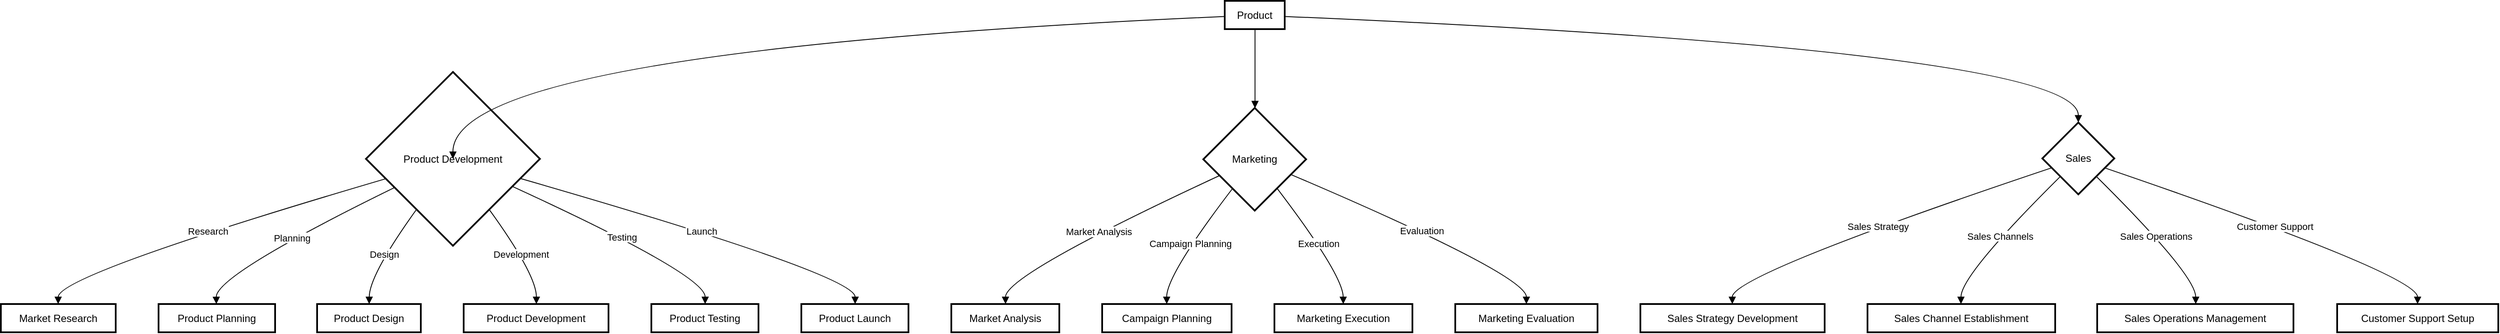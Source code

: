 <mxfile version="24.2.8" type="github">
  <diagram name="Page-1" id="qAFJEUZ8D0z5sjaMJnwo">
    <mxGraphModel dx="1720" dy="743" grid="1" gridSize="10" guides="1" tooltips="1" connect="1" arrows="1" fold="1" page="1" pageScale="1" pageWidth="850" pageHeight="1100" math="0" shadow="0">
      <root>
        <mxCell id="0" />
        <mxCell id="1" parent="0" />
        <mxCell id="39LfE3mtBvrMUqv4PmMY-2" value="Product" style="whiteSpace=wrap;strokeWidth=2;" vertex="1" parent="1">
          <mxGeometry x="1448" y="20" width="70" height="33" as="geometry" />
        </mxCell>
        <mxCell id="39LfE3mtBvrMUqv4PmMY-3" value="Product Development" style="rhombus;strokeWidth=2;whiteSpace=wrap;" vertex="1" parent="1">
          <mxGeometry x="446" y="103" width="203" height="203" as="geometry" />
        </mxCell>
        <mxCell id="39LfE3mtBvrMUqv4PmMY-4" value="Market Research" style="whiteSpace=wrap;strokeWidth=2;" vertex="1" parent="1">
          <mxGeometry x="20" y="374" width="134" height="33" as="geometry" />
        </mxCell>
        <mxCell id="39LfE3mtBvrMUqv4PmMY-5" value="Product Planning" style="whiteSpace=wrap;strokeWidth=2;" vertex="1" parent="1">
          <mxGeometry x="204" y="374" width="136" height="33" as="geometry" />
        </mxCell>
        <mxCell id="39LfE3mtBvrMUqv4PmMY-6" value="Product Design" style="whiteSpace=wrap;strokeWidth=2;" vertex="1" parent="1">
          <mxGeometry x="389" y="374" width="121" height="33" as="geometry" />
        </mxCell>
        <mxCell id="39LfE3mtBvrMUqv4PmMY-7" value="Product Development" style="whiteSpace=wrap;strokeWidth=2;" vertex="1" parent="1">
          <mxGeometry x="560" y="374" width="169" height="33" as="geometry" />
        </mxCell>
        <mxCell id="39LfE3mtBvrMUqv4PmMY-8" value="Product Testing" style="whiteSpace=wrap;strokeWidth=2;" vertex="1" parent="1">
          <mxGeometry x="779" y="374" width="125" height="33" as="geometry" />
        </mxCell>
        <mxCell id="39LfE3mtBvrMUqv4PmMY-9" value="Product Launch" style="whiteSpace=wrap;strokeWidth=2;" vertex="1" parent="1">
          <mxGeometry x="954" y="374" width="125" height="33" as="geometry" />
        </mxCell>
        <mxCell id="39LfE3mtBvrMUqv4PmMY-10" value="Marketing" style="rhombus;strokeWidth=2;whiteSpace=wrap;" vertex="1" parent="1">
          <mxGeometry x="1423" y="145" width="120" height="120" as="geometry" />
        </mxCell>
        <mxCell id="39LfE3mtBvrMUqv4PmMY-11" value="Market Analysis" style="whiteSpace=wrap;strokeWidth=2;" vertex="1" parent="1">
          <mxGeometry x="1129" y="374" width="126" height="33" as="geometry" />
        </mxCell>
        <mxCell id="39LfE3mtBvrMUqv4PmMY-12" value="Campaign Planning" style="whiteSpace=wrap;strokeWidth=2;" vertex="1" parent="1">
          <mxGeometry x="1305" y="374" width="151" height="33" as="geometry" />
        </mxCell>
        <mxCell id="39LfE3mtBvrMUqv4PmMY-13" value="Marketing Execution" style="whiteSpace=wrap;strokeWidth=2;" vertex="1" parent="1">
          <mxGeometry x="1506" y="374" width="161" height="33" as="geometry" />
        </mxCell>
        <mxCell id="39LfE3mtBvrMUqv4PmMY-14" value="Marketing Evaluation" style="whiteSpace=wrap;strokeWidth=2;" vertex="1" parent="1">
          <mxGeometry x="1717" y="374" width="166" height="33" as="geometry" />
        </mxCell>
        <mxCell id="39LfE3mtBvrMUqv4PmMY-15" value="Sales" style="rhombus;strokeWidth=2;whiteSpace=wrap;" vertex="1" parent="1">
          <mxGeometry x="2402" y="162" width="84" height="84" as="geometry" />
        </mxCell>
        <mxCell id="39LfE3mtBvrMUqv4PmMY-16" value="Sales Strategy Development" style="whiteSpace=wrap;strokeWidth=2;" vertex="1" parent="1">
          <mxGeometry x="1933" y="374" width="215" height="33" as="geometry" />
        </mxCell>
        <mxCell id="39LfE3mtBvrMUqv4PmMY-17" value="Sales Channel Establishment" style="whiteSpace=wrap;strokeWidth=2;" vertex="1" parent="1">
          <mxGeometry x="2198" y="374" width="219" height="33" as="geometry" />
        </mxCell>
        <mxCell id="39LfE3mtBvrMUqv4PmMY-18" value="Sales Operations Management" style="whiteSpace=wrap;strokeWidth=2;" vertex="1" parent="1">
          <mxGeometry x="2466" y="374" width="229" height="33" as="geometry" />
        </mxCell>
        <mxCell id="39LfE3mtBvrMUqv4PmMY-19" value="Customer Support Setup" style="whiteSpace=wrap;strokeWidth=2;" vertex="1" parent="1">
          <mxGeometry x="2746" y="374" width="188" height="33" as="geometry" />
        </mxCell>
        <mxCell id="39LfE3mtBvrMUqv4PmMY-20" value="" style="curved=1;startArrow=none;endArrow=block;exitX=0.005;exitY=0.553;entryX=0.499;entryY=0.002;rounded=0;" edge="1" parent="1" source="39LfE3mtBvrMUqv4PmMY-2" target="39LfE3mtBvrMUqv4PmMY-3">
          <mxGeometry relative="1" as="geometry">
            <Array as="points">
              <mxPoint x="547" y="78" />
            </Array>
          </mxGeometry>
        </mxCell>
        <mxCell id="39LfE3mtBvrMUqv4PmMY-21" value="Research" style="curved=1;startArrow=none;endArrow=block;exitX=0.0;exitY=0.648;entryX=0.499;entryY=0.012;rounded=0;" edge="1" parent="1" source="39LfE3mtBvrMUqv4PmMY-3" target="39LfE3mtBvrMUqv4PmMY-4">
          <mxGeometry relative="1" as="geometry">
            <Array as="points">
              <mxPoint x="87" y="340" />
            </Array>
          </mxGeometry>
        </mxCell>
        <mxCell id="39LfE3mtBvrMUqv4PmMY-22" value="Planning" style="curved=1;startArrow=none;endArrow=block;exitX=0.0;exitY=0.746;entryX=0.496;entryY=0.012;rounded=0;" edge="1" parent="1" source="39LfE3mtBvrMUqv4PmMY-3" target="39LfE3mtBvrMUqv4PmMY-5">
          <mxGeometry relative="1" as="geometry">
            <Array as="points">
              <mxPoint x="271" y="340" />
            </Array>
          </mxGeometry>
        </mxCell>
        <mxCell id="39LfE3mtBvrMUqv4PmMY-23" value="Design" style="curved=1;startArrow=none;endArrow=block;exitX=0.14;exitY=1.0;entryX=0.502;entryY=0.012;rounded=0;" edge="1" parent="1" source="39LfE3mtBvrMUqv4PmMY-3" target="39LfE3mtBvrMUqv4PmMY-6">
          <mxGeometry relative="1" as="geometry">
            <Array as="points">
              <mxPoint x="450" y="340" />
            </Array>
          </mxGeometry>
        </mxCell>
        <mxCell id="39LfE3mtBvrMUqv4PmMY-24" value="Development" style="curved=1;startArrow=none;endArrow=block;exitX=0.858;exitY=1.0;entryX=0.502;entryY=0.012;rounded=0;" edge="1" parent="1" source="39LfE3mtBvrMUqv4PmMY-3" target="39LfE3mtBvrMUqv4PmMY-7">
          <mxGeometry relative="1" as="geometry">
            <Array as="points">
              <mxPoint x="645" y="340" />
            </Array>
          </mxGeometry>
        </mxCell>
        <mxCell id="39LfE3mtBvrMUqv4PmMY-25" value="Testing" style="curved=1;startArrow=none;endArrow=block;exitX=0.998;exitY=0.731;entryX=0.502;entryY=0.012;rounded=0;" edge="1" parent="1" source="39LfE3mtBvrMUqv4PmMY-3" target="39LfE3mtBvrMUqv4PmMY-8">
          <mxGeometry relative="1" as="geometry">
            <Array as="points">
              <mxPoint x="842" y="340" />
            </Array>
          </mxGeometry>
        </mxCell>
        <mxCell id="39LfE3mtBvrMUqv4PmMY-26" value="Launch" style="curved=1;startArrow=none;endArrow=block;exitX=0.998;exitY=0.645;entryX=0.502;entryY=0.012;rounded=0;" edge="1" parent="1" source="39LfE3mtBvrMUqv4PmMY-3" target="39LfE3mtBvrMUqv4PmMY-9">
          <mxGeometry relative="1" as="geometry">
            <Array as="points">
              <mxPoint x="1017" y="340" />
            </Array>
          </mxGeometry>
        </mxCell>
        <mxCell id="39LfE3mtBvrMUqv4PmMY-27" value="" style="curved=1;startArrow=none;endArrow=block;exitX=0.505;exitY=1.012;entryX=0.503;entryY=-0.001;rounded=0;" edge="1" parent="1" source="39LfE3mtBvrMUqv4PmMY-2" target="39LfE3mtBvrMUqv4PmMY-10">
          <mxGeometry relative="1" as="geometry">
            <Array as="points" />
          </mxGeometry>
        </mxCell>
        <mxCell id="39LfE3mtBvrMUqv4PmMY-28" value="Market Analysis" style="curved=1;startArrow=none;endArrow=block;exitX=0.004;exitY=0.73;entryX=0.502;entryY=0.012;rounded=0;" edge="1" parent="1" source="39LfE3mtBvrMUqv4PmMY-10" target="39LfE3mtBvrMUqv4PmMY-11">
          <mxGeometry relative="1" as="geometry">
            <Array as="points">
              <mxPoint x="1192" y="340" />
            </Array>
          </mxGeometry>
        </mxCell>
        <mxCell id="39LfE3mtBvrMUqv4PmMY-29" value="Campaign Planning" style="curved=1;startArrow=none;endArrow=block;exitX=0.124;exitY=0.996;entryX=0.499;entryY=0.012;rounded=0;" edge="1" parent="1" source="39LfE3mtBvrMUqv4PmMY-10" target="39LfE3mtBvrMUqv4PmMY-12">
          <mxGeometry relative="1" as="geometry">
            <Array as="points">
              <mxPoint x="1380" y="340" />
            </Array>
          </mxGeometry>
        </mxCell>
        <mxCell id="39LfE3mtBvrMUqv4PmMY-30" value="Execution" style="curved=1;startArrow=none;endArrow=block;exitX=0.882;exitY=0.996;entryX=0.499;entryY=0.012;rounded=0;" edge="1" parent="1" source="39LfE3mtBvrMUqv4PmMY-10" target="39LfE3mtBvrMUqv4PmMY-13">
          <mxGeometry relative="1" as="geometry">
            <Array as="points">
              <mxPoint x="1586" y="340" />
            </Array>
          </mxGeometry>
        </mxCell>
        <mxCell id="39LfE3mtBvrMUqv4PmMY-31" value="Evaluation" style="curved=1;startArrow=none;endArrow=block;exitX=1.001;exitY=0.711;entryX=0.5;entryY=0.012;rounded=0;" edge="1" parent="1" source="39LfE3mtBvrMUqv4PmMY-10" target="39LfE3mtBvrMUqv4PmMY-14">
          <mxGeometry relative="1" as="geometry">
            <Array as="points">
              <mxPoint x="1800" y="340" />
            </Array>
          </mxGeometry>
        </mxCell>
        <mxCell id="39LfE3mtBvrMUqv4PmMY-32" value="" style="curved=1;startArrow=none;endArrow=block;exitX=1.004;exitY=0.552;entryX=0.5;entryY=0.006;rounded=0;" edge="1" parent="1" source="39LfE3mtBvrMUqv4PmMY-2" target="39LfE3mtBvrMUqv4PmMY-15">
          <mxGeometry relative="1" as="geometry">
            <Array as="points">
              <mxPoint x="2444" y="78" />
            </Array>
          </mxGeometry>
        </mxCell>
        <mxCell id="39LfE3mtBvrMUqv4PmMY-33" value="Sales Strategy" style="curved=1;startArrow=none;endArrow=block;exitX=-0.002;exitY=0.677;entryX=0.499;entryY=0.012;rounded=0;" edge="1" parent="1" source="39LfE3mtBvrMUqv4PmMY-15" target="39LfE3mtBvrMUqv4PmMY-16">
          <mxGeometry relative="1" as="geometry">
            <Array as="points">
              <mxPoint x="2040" y="340" />
            </Array>
          </mxGeometry>
        </mxCell>
        <mxCell id="39LfE3mtBvrMUqv4PmMY-34" value="Sales Channels" style="curved=1;startArrow=none;endArrow=block;exitX=-0.002;exitY=1.005;entryX=0.498;entryY=0.012;rounded=0;" edge="1" parent="1" source="39LfE3mtBvrMUqv4PmMY-15" target="39LfE3mtBvrMUqv4PmMY-17">
          <mxGeometry relative="1" as="geometry">
            <Array as="points">
              <mxPoint x="2307" y="340" />
            </Array>
          </mxGeometry>
        </mxCell>
        <mxCell id="39LfE3mtBvrMUqv4PmMY-35" value="Sales Operations" style="curved=1;startArrow=none;endArrow=block;exitX=1.003;exitY=1.005;entryX=0.502;entryY=0.012;rounded=0;" edge="1" parent="1" source="39LfE3mtBvrMUqv4PmMY-15" target="39LfE3mtBvrMUqv4PmMY-18">
          <mxGeometry relative="1" as="geometry">
            <Array as="points">
              <mxPoint x="2581" y="340" />
            </Array>
          </mxGeometry>
        </mxCell>
        <mxCell id="39LfE3mtBvrMUqv4PmMY-36" value="Customer Support" style="curved=1;startArrow=none;endArrow=block;exitX=1.003;exitY=0.68;entryX=0.499;entryY=0.012;rounded=0;" edge="1" parent="1" source="39LfE3mtBvrMUqv4PmMY-15" target="39LfE3mtBvrMUqv4PmMY-19">
          <mxGeometry relative="1" as="geometry">
            <Array as="points">
              <mxPoint x="2840" y="340" />
            </Array>
          </mxGeometry>
        </mxCell>
      </root>
    </mxGraphModel>
  </diagram>
</mxfile>
